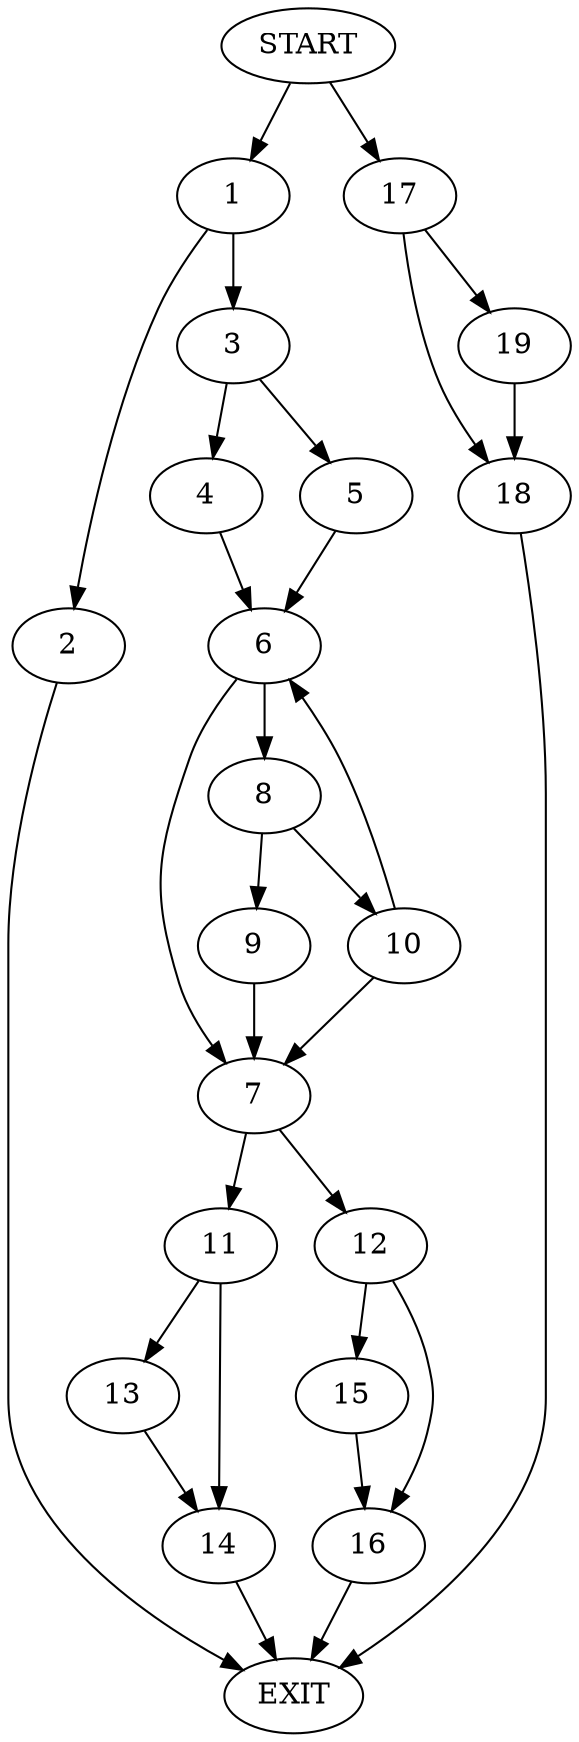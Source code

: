 digraph {
0 [label="START"]
20 [label="EXIT"]
0 -> 1
1 -> 2
1 -> 3
2 -> 20
3 -> 4
3 -> 5
5 -> 6
4 -> 6
6 -> 7
6 -> 8
8 -> 9
8 -> 10
7 -> 11
7 -> 12
9 -> 7
10 -> 6
10 -> 7
11 -> 13
11 -> 14
12 -> 15
12 -> 16
15 -> 16
16 -> 20
13 -> 14
14 -> 20
0 -> 17
17 -> 18
17 -> 19
18 -> 20
19 -> 18
}
